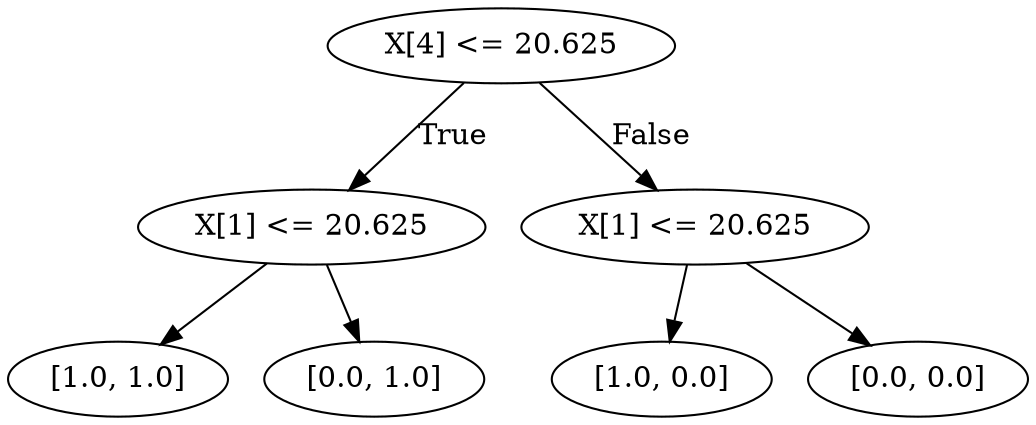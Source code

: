 digraph {
0 [label="X[4] <= 20.625"];
1 [label="X[1] <= 20.625"];
2 [label="[1.0, 1.0]"];
1 -> 2 [label=""];
3 [label="[0.0, 1.0]"];
1 -> 3 [label=""];
0 -> 1 [label="True"];
4 [label="X[1] <= 20.625"];
5 [label="[1.0, 0.0]"];
4 -> 5 [label=""];
6 [label="[0.0, 0.0]"];
4 -> 6 [label=""];
0 -> 4 [label="False"];

}